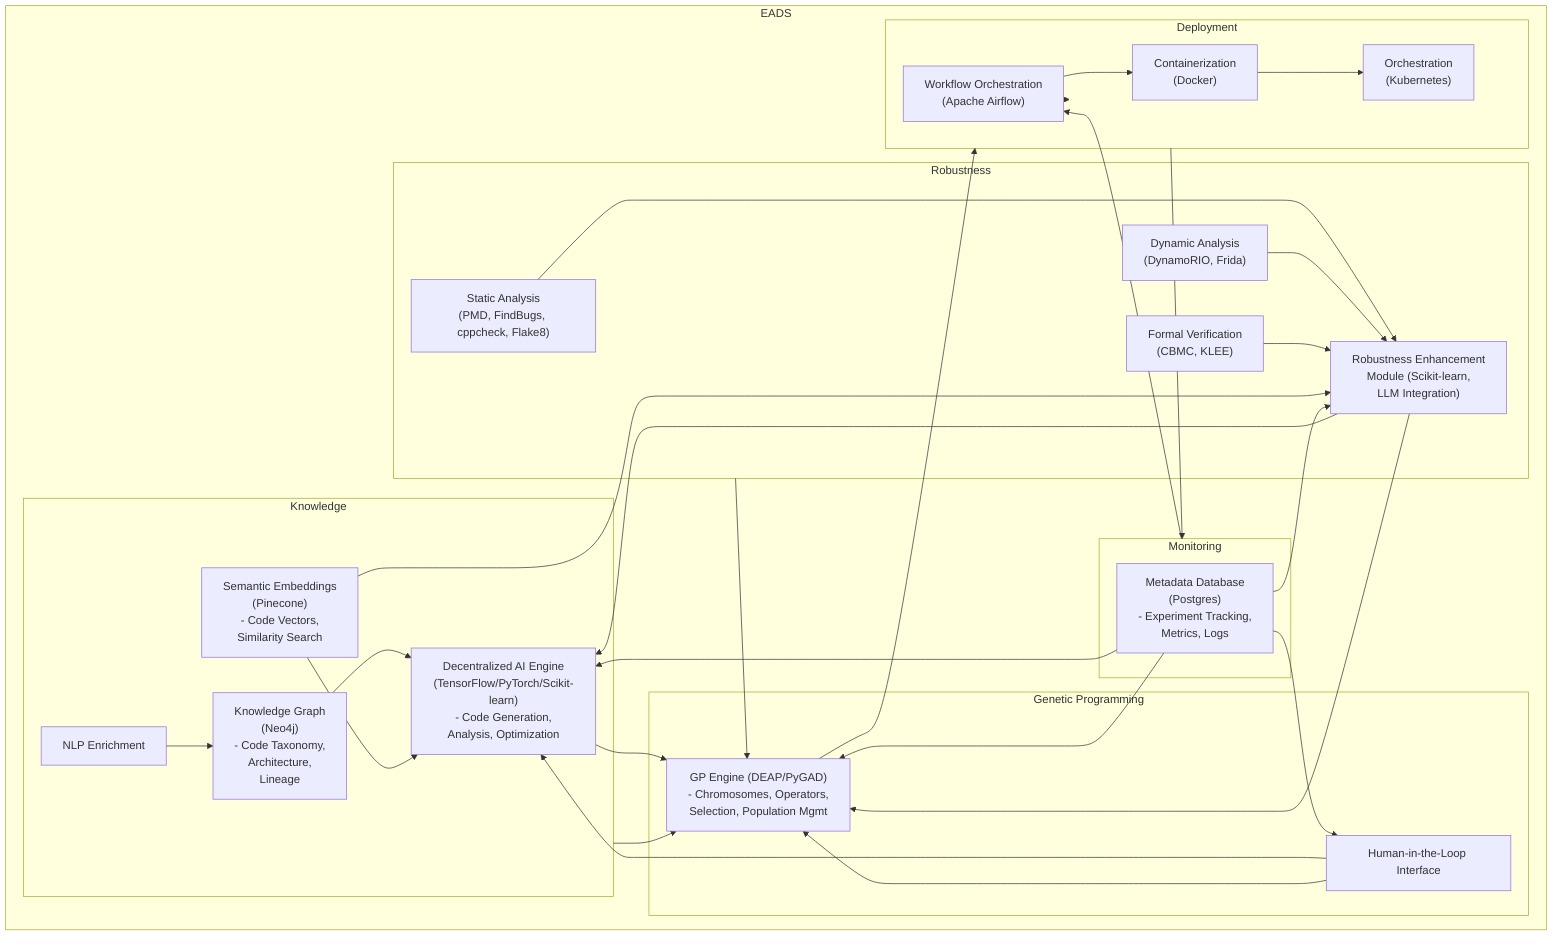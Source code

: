 graph LR
    subgraph EADS
        direction LR
        subgraph Knowledge
            Neo4j["Knowledge Graph<br>(Neo4j)<br>- Code Taxonomy,<br>Architecture,<br>Lineage"]
            Pinecone["Semantic Embeddings<br>(Pinecone)<br>- Code Vectors,<br>Similarity Search"]
            NLP["NLP Enrichment"] --> Neo4j
            Neo4j & Pinecone --> AI
        end

        subgraph "Genetic&nbsp;Programming"
            DEAP["GP Engine (DEAP/PyGAD)<br>- Chromosomes, Operators,<br>Selection, Population Mgmt"]
            AI["Decentralized AI Engine<br>(TensorFlow/PyTorch/Scikit-learn)<br>- Code Generation,<br>Analysis, Optimization"] --> DEAP
            
            HCI["Human-in-the-Loop Interface"] --> AI & DEAP

        end

        subgraph Robustness
            direction TB
            Static["Static Analysis<br>(PMD, FindBugs, cppcheck, Flake8)"] --> REM
            Dynamic["Dynamic Analysis<br>(DynamoRIO, Frida)"] --> REM
            Formal["Formal Verification<br>(CBMC, KLEE)"] --> REM
            Pinecone --> REM
            REM["Robustness Enhancement<br>Module (Scikit-learn,<br>LLM Integration)"] --> DEAP & AI

        end


        subgraph Deployment
            Airflow["Workflow Orchestration<br>(Apache Airflow)"] --> Docker["Containerization<br>(Docker)"]
            Docker --> Kubernetes["Orchestration<br>(Kubernetes)"]
        end

        subgraph Monitoring
           MD["Metadata Database<br>(Postgres)<br>- Experiment Tracking,<br> Metrics, Logs"]
           MD --> DEAP & AI & REM & HCI
        end

         DEAP --> Deployment
        


    end
    Knowledge --> DEAP
    Robustness --> DEAP
    Monitoring --> Airflow
    Deployment --> Monitoring &  EADS["EADS Output"]